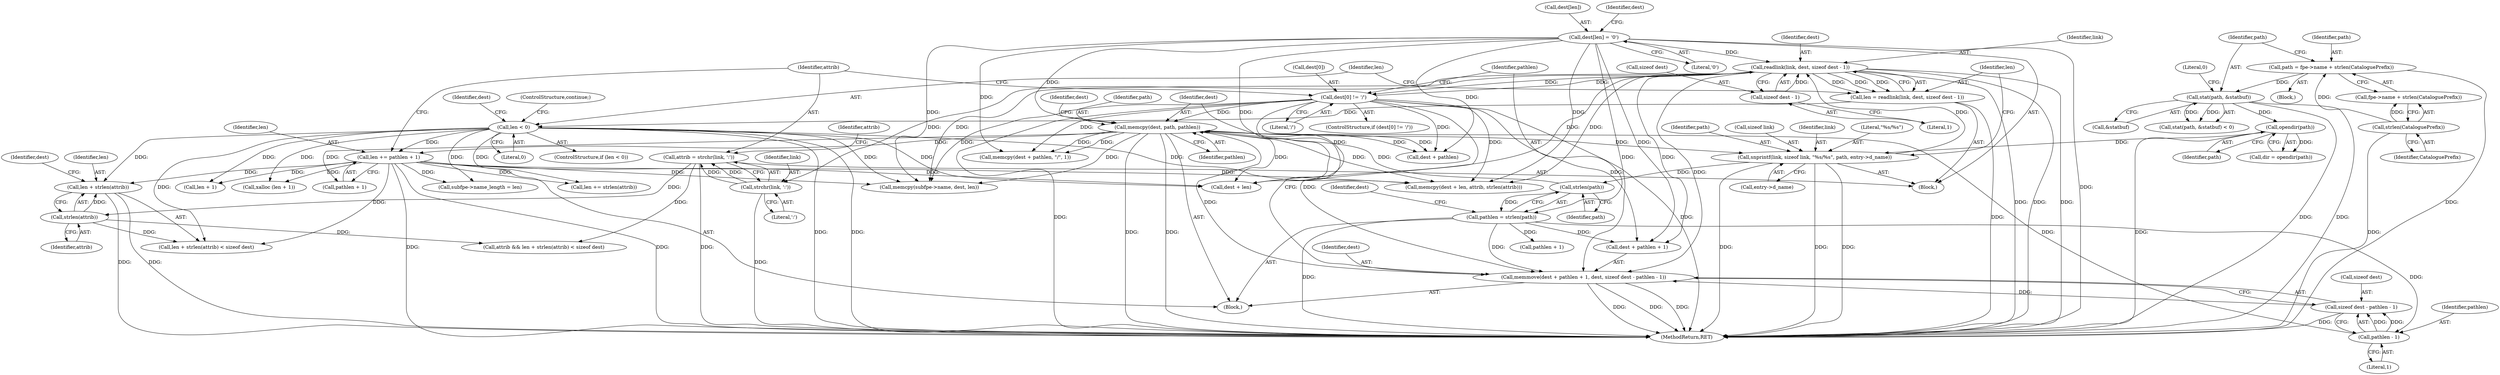 digraph "0_libxfont_5bf703700ee4a5d6eae20da07cb7a29369667aef@API" {
"1000255" [label="(Call,len + strlen(attrib))"];
"1000198" [label="(Call,len < 0)"];
"1000188" [label="(Call,len = readlink(link, dest, sizeof dest - 1))"];
"1000190" [label="(Call,readlink(link, dest, sizeof dest - 1))"];
"1000179" [label="(Call,snprintf(link, sizeof link, \"%s/%s\", path, entry->d_name))"];
"1000231" [label="(Call,memcpy(dest, path, pathlen))"];
"1000208" [label="(Call,dest[0] != '/')"];
"1000202" [label="(Call,dest[len] = '\0')"];
"1000218" [label="(Call,memmove(dest + pathlen + 1, dest, sizeof dest - pathlen - 1))"];
"1000214" [label="(Call,pathlen = strlen(path))"];
"1000216" [label="(Call,strlen(path))"];
"1000225" [label="(Call,sizeof dest - pathlen - 1)"];
"1000228" [label="(Call,pathlen - 1)"];
"1000156" [label="(Call,opendir(path))"];
"1000132" [label="(Call,stat(path, &statbuf))"];
"1000121" [label="(Call,path = fpe->name + strlen(CataloguePrefix))"];
"1000127" [label="(Call,strlen(CataloguePrefix))"];
"1000193" [label="(Call,sizeof dest - 1)"];
"1000241" [label="(Call,len += pathlen + 1)"];
"1000257" [label="(Call,strlen(attrib))"];
"1000246" [label="(Call,attrib = strchr(link, ':'))"];
"1000248" [label="(Call,strchr(link, ':'))"];
"1000157" [label="(Identifier,path)"];
"1000221" [label="(Call,pathlen + 1)"];
"1000179" [label="(Call,snprintf(link, sizeof link, \"%s/%s\", path, entry->d_name))"];
"1000133" [label="(Identifier,path)"];
"1000193" [label="(Call,sizeof dest - 1)"];
"1000230" [label="(Literal,1)"];
"1000235" [label="(Call,memcpy(dest + pathlen, \"/\", 1))"];
"1000209" [label="(Call,dest[0])"];
"1000247" [label="(Identifier,attrib)"];
"1000185" [label="(Call,entry->d_name)"];
"1000194" [label="(Call,sizeof dest)"];
"1000208" [label="(Call,dest[0] != '/')"];
"1000255" [label="(Call,len + strlen(attrib))"];
"1000190" [label="(Call,readlink(link, dest, sizeof dest - 1))"];
"1000218" [label="(Call,memmove(dest + pathlen + 1, dest, sizeof dest - pathlen - 1))"];
"1000232" [label="(Identifier,dest)"];
"1000263" [label="(Call,dest + len)"];
"1000217" [label="(Identifier,path)"];
"1000123" [label="(Call,fpe->name + strlen(CataloguePrefix))"];
"1000260" [label="(Identifier,dest)"];
"1000104" [label="(Block,)"];
"1000204" [label="(Identifier,dest)"];
"1000262" [label="(Call,memcpy(dest + len, attrib, strlen(attrib)))"];
"1000215" [label="(Identifier,pathlen)"];
"1000127" [label="(Call,strlen(CataloguePrefix))"];
"1000196" [label="(Literal,1)"];
"1000181" [label="(Call,sizeof link)"];
"1000212" [label="(Literal,'/')"];
"1000191" [label="(Identifier,link)"];
"1000225" [label="(Call,sizeof dest - pathlen - 1)"];
"1000237" [label="(Identifier,dest)"];
"1000156" [label="(Call,opendir(path))"];
"1000203" [label="(Call,dest[len])"];
"1000192" [label="(Identifier,dest)"];
"1000256" [label="(Identifier,len)"];
"1000236" [label="(Call,dest + pathlen)"];
"1000242" [label="(Identifier,len)"];
"1000202" [label="(Call,dest[len] = '\0')"];
"1000122" [label="(Identifier,path)"];
"1000249" [label="(Identifier,link)"];
"1000210" [label="(Identifier,dest)"];
"1000154" [label="(Call,dir = opendir(path))"];
"1000258" [label="(Identifier,attrib)"];
"1000180" [label="(Identifier,link)"];
"1000201" [label="(ControlStructure,continue;)"];
"1000134" [label="(Call,&statbuf)"];
"1000380" [label="(MethodReturn,RET)"];
"1000214" [label="(Call,pathlen = strlen(path))"];
"1000228" [label="(Call,pathlen - 1)"];
"1000219" [label="(Call,dest + pathlen + 1)"];
"1000312" [label="(Call,memcpy(subfpe->name, dest, len))"];
"1000229" [label="(Identifier,pathlen)"];
"1000252" [label="(Call,attrib && len + strlen(attrib) < sizeof dest)"];
"1000243" [label="(Call,pathlen + 1)"];
"1000246" [label="(Call,attrib = strchr(link, ':'))"];
"1000248" [label="(Call,strchr(link, ':'))"];
"1000189" [label="(Identifier,len)"];
"1000198" [label="(Call,len < 0)"];
"1000231" [label="(Call,memcpy(dest, path, pathlen))"];
"1000301" [label="(Call,len + 1)"];
"1000121" [label="(Call,path = fpe->name + strlen(CataloguePrefix))"];
"1000183" [label="(Literal,\"%s/%s\")"];
"1000257" [label="(Call,strlen(attrib))"];
"1000300" [label="(Call,xalloc (len + 1))"];
"1000206" [label="(Literal,'\0')"];
"1000128" [label="(Identifier,CataloguePrefix)"];
"1000233" [label="(Identifier,path)"];
"1000241" [label="(Call,len += pathlen + 1)"];
"1000184" [label="(Identifier,path)"];
"1000136" [label="(Literal,0)"];
"1000213" [label="(Block,)"];
"1000224" [label="(Identifier,dest)"];
"1000226" [label="(Call,sizeof dest)"];
"1000216" [label="(Call,strlen(path))"];
"1000178" [label="(Block,)"];
"1000132" [label="(Call,stat(path, &statbuf))"];
"1000199" [label="(Identifier,len)"];
"1000188" [label="(Call,len = readlink(link, dest, sizeof dest - 1))"];
"1000234" [label="(Identifier,pathlen)"];
"1000131" [label="(Call,stat(path, &statbuf) < 0)"];
"1000200" [label="(Literal,0)"];
"1000220" [label="(Identifier,dest)"];
"1000207" [label="(ControlStructure,if (dest[0] != '/'))"];
"1000291" [label="(Call,subfpe->name_length = len)"];
"1000253" [label="(Identifier,attrib)"];
"1000197" [label="(ControlStructure,if (len < 0))"];
"1000250" [label="(Literal,':')"];
"1000269" [label="(Call,len += strlen(attrib))"];
"1000254" [label="(Call,len + strlen(attrib) < sizeof dest)"];
"1000255" -> "1000254"  [label="AST: "];
"1000255" -> "1000257"  [label="CFG: "];
"1000256" -> "1000255"  [label="AST: "];
"1000257" -> "1000255"  [label="AST: "];
"1000260" -> "1000255"  [label="CFG: "];
"1000255" -> "1000380"  [label="DDG: "];
"1000255" -> "1000380"  [label="DDG: "];
"1000198" -> "1000255"  [label="DDG: "];
"1000241" -> "1000255"  [label="DDG: "];
"1000257" -> "1000255"  [label="DDG: "];
"1000198" -> "1000197"  [label="AST: "];
"1000198" -> "1000200"  [label="CFG: "];
"1000199" -> "1000198"  [label="AST: "];
"1000200" -> "1000198"  [label="AST: "];
"1000201" -> "1000198"  [label="CFG: "];
"1000204" -> "1000198"  [label="CFG: "];
"1000198" -> "1000380"  [label="DDG: "];
"1000198" -> "1000380"  [label="DDG: "];
"1000188" -> "1000198"  [label="DDG: "];
"1000198" -> "1000241"  [label="DDG: "];
"1000198" -> "1000254"  [label="DDG: "];
"1000198" -> "1000262"  [label="DDG: "];
"1000198" -> "1000263"  [label="DDG: "];
"1000198" -> "1000269"  [label="DDG: "];
"1000198" -> "1000291"  [label="DDG: "];
"1000198" -> "1000300"  [label="DDG: "];
"1000198" -> "1000301"  [label="DDG: "];
"1000198" -> "1000312"  [label="DDG: "];
"1000188" -> "1000178"  [label="AST: "];
"1000188" -> "1000190"  [label="CFG: "];
"1000189" -> "1000188"  [label="AST: "];
"1000190" -> "1000188"  [label="AST: "];
"1000199" -> "1000188"  [label="CFG: "];
"1000188" -> "1000380"  [label="DDG: "];
"1000190" -> "1000188"  [label="DDG: "];
"1000190" -> "1000188"  [label="DDG: "];
"1000190" -> "1000188"  [label="DDG: "];
"1000190" -> "1000193"  [label="CFG: "];
"1000191" -> "1000190"  [label="AST: "];
"1000192" -> "1000190"  [label="AST: "];
"1000193" -> "1000190"  [label="AST: "];
"1000190" -> "1000380"  [label="DDG: "];
"1000190" -> "1000380"  [label="DDG: "];
"1000190" -> "1000380"  [label="DDG: "];
"1000179" -> "1000190"  [label="DDG: "];
"1000208" -> "1000190"  [label="DDG: "];
"1000202" -> "1000190"  [label="DDG: "];
"1000193" -> "1000190"  [label="DDG: "];
"1000190" -> "1000208"  [label="DDG: "];
"1000190" -> "1000218"  [label="DDG: "];
"1000190" -> "1000219"  [label="DDG: "];
"1000190" -> "1000248"  [label="DDG: "];
"1000190" -> "1000262"  [label="DDG: "];
"1000190" -> "1000263"  [label="DDG: "];
"1000190" -> "1000312"  [label="DDG: "];
"1000179" -> "1000178"  [label="AST: "];
"1000179" -> "1000185"  [label="CFG: "];
"1000180" -> "1000179"  [label="AST: "];
"1000181" -> "1000179"  [label="AST: "];
"1000183" -> "1000179"  [label="AST: "];
"1000184" -> "1000179"  [label="AST: "];
"1000185" -> "1000179"  [label="AST: "];
"1000189" -> "1000179"  [label="CFG: "];
"1000179" -> "1000380"  [label="DDG: "];
"1000179" -> "1000380"  [label="DDG: "];
"1000179" -> "1000380"  [label="DDG: "];
"1000231" -> "1000179"  [label="DDG: "];
"1000156" -> "1000179"  [label="DDG: "];
"1000179" -> "1000216"  [label="DDG: "];
"1000231" -> "1000213"  [label="AST: "];
"1000231" -> "1000234"  [label="CFG: "];
"1000232" -> "1000231"  [label="AST: "];
"1000233" -> "1000231"  [label="AST: "];
"1000234" -> "1000231"  [label="AST: "];
"1000237" -> "1000231"  [label="CFG: "];
"1000231" -> "1000380"  [label="DDG: "];
"1000231" -> "1000380"  [label="DDG: "];
"1000208" -> "1000231"  [label="DDG: "];
"1000202" -> "1000231"  [label="DDG: "];
"1000218" -> "1000231"  [label="DDG: "];
"1000216" -> "1000231"  [label="DDG: "];
"1000228" -> "1000231"  [label="DDG: "];
"1000231" -> "1000235"  [label="DDG: "];
"1000231" -> "1000235"  [label="DDG: "];
"1000231" -> "1000236"  [label="DDG: "];
"1000231" -> "1000236"  [label="DDG: "];
"1000231" -> "1000241"  [label="DDG: "];
"1000231" -> "1000243"  [label="DDG: "];
"1000231" -> "1000262"  [label="DDG: "];
"1000231" -> "1000263"  [label="DDG: "];
"1000231" -> "1000312"  [label="DDG: "];
"1000208" -> "1000207"  [label="AST: "];
"1000208" -> "1000212"  [label="CFG: "];
"1000209" -> "1000208"  [label="AST: "];
"1000212" -> "1000208"  [label="AST: "];
"1000215" -> "1000208"  [label="CFG: "];
"1000247" -> "1000208"  [label="CFG: "];
"1000208" -> "1000380"  [label="DDG: "];
"1000208" -> "1000380"  [label="DDG: "];
"1000208" -> "1000218"  [label="DDG: "];
"1000208" -> "1000219"  [label="DDG: "];
"1000208" -> "1000235"  [label="DDG: "];
"1000208" -> "1000236"  [label="DDG: "];
"1000208" -> "1000262"  [label="DDG: "];
"1000208" -> "1000263"  [label="DDG: "];
"1000208" -> "1000312"  [label="DDG: "];
"1000202" -> "1000178"  [label="AST: "];
"1000202" -> "1000206"  [label="CFG: "];
"1000203" -> "1000202"  [label="AST: "];
"1000206" -> "1000202"  [label="AST: "];
"1000210" -> "1000202"  [label="CFG: "];
"1000202" -> "1000380"  [label="DDG: "];
"1000202" -> "1000218"  [label="DDG: "];
"1000202" -> "1000219"  [label="DDG: "];
"1000202" -> "1000235"  [label="DDG: "];
"1000202" -> "1000236"  [label="DDG: "];
"1000202" -> "1000262"  [label="DDG: "];
"1000202" -> "1000263"  [label="DDG: "];
"1000202" -> "1000312"  [label="DDG: "];
"1000218" -> "1000213"  [label="AST: "];
"1000218" -> "1000225"  [label="CFG: "];
"1000219" -> "1000218"  [label="AST: "];
"1000224" -> "1000218"  [label="AST: "];
"1000225" -> "1000218"  [label="AST: "];
"1000232" -> "1000218"  [label="CFG: "];
"1000218" -> "1000380"  [label="DDG: "];
"1000218" -> "1000380"  [label="DDG: "];
"1000218" -> "1000380"  [label="DDG: "];
"1000214" -> "1000218"  [label="DDG: "];
"1000225" -> "1000218"  [label="DDG: "];
"1000214" -> "1000213"  [label="AST: "];
"1000214" -> "1000216"  [label="CFG: "];
"1000215" -> "1000214"  [label="AST: "];
"1000216" -> "1000214"  [label="AST: "];
"1000220" -> "1000214"  [label="CFG: "];
"1000214" -> "1000380"  [label="DDG: "];
"1000216" -> "1000214"  [label="DDG: "];
"1000214" -> "1000219"  [label="DDG: "];
"1000214" -> "1000221"  [label="DDG: "];
"1000214" -> "1000228"  [label="DDG: "];
"1000216" -> "1000217"  [label="CFG: "];
"1000217" -> "1000216"  [label="AST: "];
"1000225" -> "1000228"  [label="CFG: "];
"1000226" -> "1000225"  [label="AST: "];
"1000228" -> "1000225"  [label="AST: "];
"1000225" -> "1000380"  [label="DDG: "];
"1000228" -> "1000225"  [label="DDG: "];
"1000228" -> "1000225"  [label="DDG: "];
"1000228" -> "1000230"  [label="CFG: "];
"1000229" -> "1000228"  [label="AST: "];
"1000230" -> "1000228"  [label="AST: "];
"1000156" -> "1000154"  [label="AST: "];
"1000156" -> "1000157"  [label="CFG: "];
"1000157" -> "1000156"  [label="AST: "];
"1000154" -> "1000156"  [label="CFG: "];
"1000156" -> "1000380"  [label="DDG: "];
"1000156" -> "1000154"  [label="DDG: "];
"1000132" -> "1000156"  [label="DDG: "];
"1000132" -> "1000131"  [label="AST: "];
"1000132" -> "1000134"  [label="CFG: "];
"1000133" -> "1000132"  [label="AST: "];
"1000134" -> "1000132"  [label="AST: "];
"1000136" -> "1000132"  [label="CFG: "];
"1000132" -> "1000380"  [label="DDG: "];
"1000132" -> "1000380"  [label="DDG: "];
"1000132" -> "1000131"  [label="DDG: "];
"1000132" -> "1000131"  [label="DDG: "];
"1000121" -> "1000132"  [label="DDG: "];
"1000121" -> "1000104"  [label="AST: "];
"1000121" -> "1000123"  [label="CFG: "];
"1000122" -> "1000121"  [label="AST: "];
"1000123" -> "1000121"  [label="AST: "];
"1000133" -> "1000121"  [label="CFG: "];
"1000121" -> "1000380"  [label="DDG: "];
"1000127" -> "1000121"  [label="DDG: "];
"1000127" -> "1000123"  [label="AST: "];
"1000127" -> "1000128"  [label="CFG: "];
"1000128" -> "1000127"  [label="AST: "];
"1000123" -> "1000127"  [label="CFG: "];
"1000127" -> "1000380"  [label="DDG: "];
"1000127" -> "1000123"  [label="DDG: "];
"1000193" -> "1000196"  [label="CFG: "];
"1000194" -> "1000193"  [label="AST: "];
"1000196" -> "1000193"  [label="AST: "];
"1000241" -> "1000213"  [label="AST: "];
"1000241" -> "1000243"  [label="CFG: "];
"1000242" -> "1000241"  [label="AST: "];
"1000243" -> "1000241"  [label="AST: "];
"1000247" -> "1000241"  [label="CFG: "];
"1000241" -> "1000380"  [label="DDG: "];
"1000241" -> "1000380"  [label="DDG: "];
"1000241" -> "1000254"  [label="DDG: "];
"1000241" -> "1000262"  [label="DDG: "];
"1000241" -> "1000263"  [label="DDG: "];
"1000241" -> "1000269"  [label="DDG: "];
"1000241" -> "1000291"  [label="DDG: "];
"1000241" -> "1000300"  [label="DDG: "];
"1000241" -> "1000301"  [label="DDG: "];
"1000241" -> "1000312"  [label="DDG: "];
"1000257" -> "1000258"  [label="CFG: "];
"1000258" -> "1000257"  [label="AST: "];
"1000257" -> "1000252"  [label="DDG: "];
"1000257" -> "1000254"  [label="DDG: "];
"1000246" -> "1000257"  [label="DDG: "];
"1000246" -> "1000178"  [label="AST: "];
"1000246" -> "1000248"  [label="CFG: "];
"1000247" -> "1000246"  [label="AST: "];
"1000248" -> "1000246"  [label="AST: "];
"1000253" -> "1000246"  [label="CFG: "];
"1000246" -> "1000380"  [label="DDG: "];
"1000248" -> "1000246"  [label="DDG: "];
"1000248" -> "1000246"  [label="DDG: "];
"1000246" -> "1000252"  [label="DDG: "];
"1000248" -> "1000250"  [label="CFG: "];
"1000249" -> "1000248"  [label="AST: "];
"1000250" -> "1000248"  [label="AST: "];
"1000248" -> "1000380"  [label="DDG: "];
}
